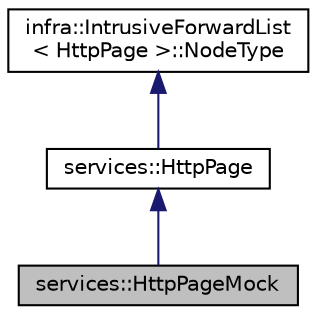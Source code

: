 digraph "services::HttpPageMock"
{
 // INTERACTIVE_SVG=YES
  edge [fontname="Helvetica",fontsize="10",labelfontname="Helvetica",labelfontsize="10"];
  node [fontname="Helvetica",fontsize="10",shape=record];
  Node0 [label="services::HttpPageMock",height=0.2,width=0.4,color="black", fillcolor="grey75", style="filled", fontcolor="black"];
  Node1 -> Node0 [dir="back",color="midnightblue",fontsize="10",style="solid",fontname="Helvetica"];
  Node1 [label="services::HttpPage",height=0.2,width=0.4,color="black", fillcolor="white", style="filled",URL="$d7/d62/classservices_1_1_http_page.html"];
  Node2 -> Node1 [dir="back",color="midnightblue",fontsize="10",style="solid",fontname="Helvetica"];
  Node2 [label="infra::IntrusiveForwardList\l\< HttpPage \>::NodeType",height=0.2,width=0.4,color="black", fillcolor="white", style="filled",URL="$d7/d4a/classinfra_1_1detail_1_1_intrusive_forward_list_node.html"];
}
